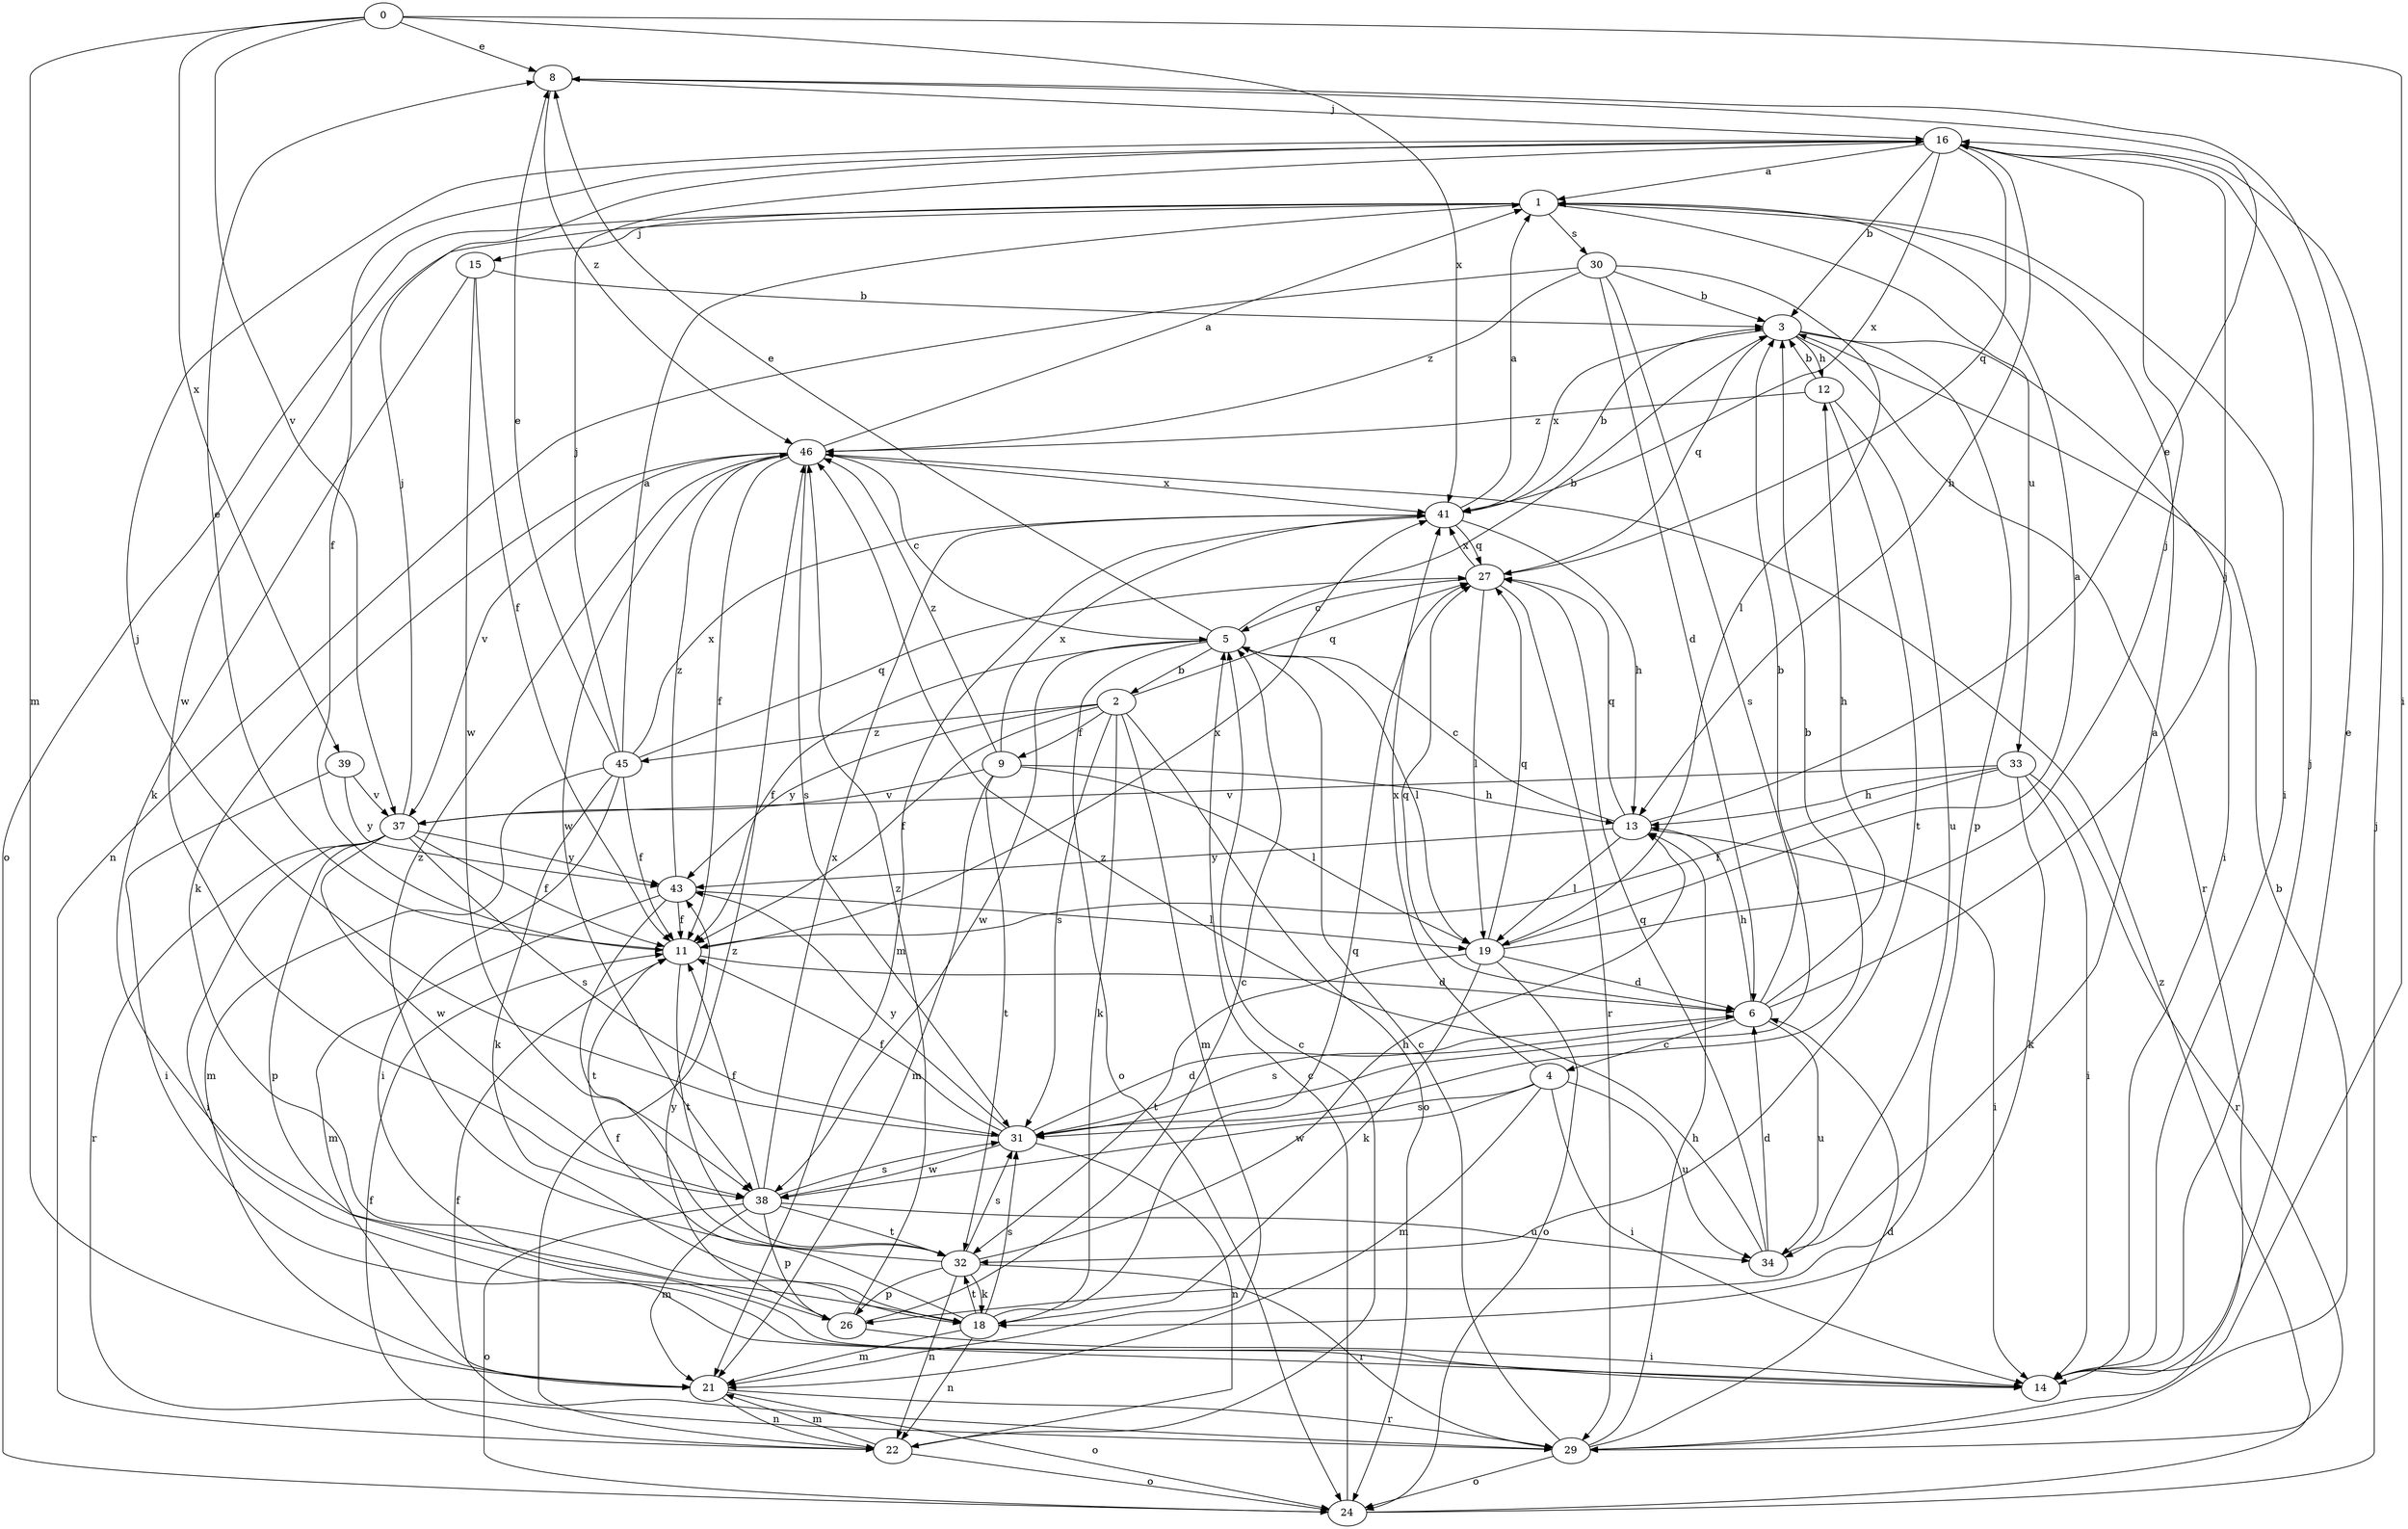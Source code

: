 strict digraph  {
0;
1;
2;
3;
4;
5;
6;
8;
9;
11;
12;
13;
14;
15;
16;
18;
19;
21;
22;
24;
26;
27;
29;
30;
31;
32;
33;
34;
37;
38;
39;
41;
43;
45;
46;
0 -> 8  [label=e];
0 -> 14  [label=i];
0 -> 21  [label=m];
0 -> 37  [label=v];
0 -> 39  [label=x];
0 -> 41  [label=x];
1 -> 14  [label=i];
1 -> 15  [label=j];
1 -> 24  [label=o];
1 -> 30  [label=s];
1 -> 33  [label=u];
1 -> 38  [label=w];
2 -> 9  [label=f];
2 -> 11  [label=f];
2 -> 18  [label=k];
2 -> 21  [label=m];
2 -> 24  [label=o];
2 -> 27  [label=q];
2 -> 31  [label=s];
2 -> 43  [label=y];
2 -> 45  [label=z];
3 -> 12  [label=h];
3 -> 14  [label=i];
3 -> 26  [label=p];
3 -> 27  [label=q];
3 -> 29  [label=r];
3 -> 41  [label=x];
4 -> 14  [label=i];
4 -> 21  [label=m];
4 -> 31  [label=s];
4 -> 34  [label=u];
4 -> 38  [label=w];
4 -> 41  [label=x];
5 -> 2  [label=b];
5 -> 3  [label=b];
5 -> 8  [label=e];
5 -> 11  [label=f];
5 -> 19  [label=l];
5 -> 24  [label=o];
5 -> 38  [label=w];
6 -> 3  [label=b];
6 -> 4  [label=c];
6 -> 12  [label=h];
6 -> 13  [label=h];
6 -> 16  [label=j];
6 -> 27  [label=q];
6 -> 31  [label=s];
6 -> 34  [label=u];
8 -> 16  [label=j];
8 -> 46  [label=z];
9 -> 13  [label=h];
9 -> 19  [label=l];
9 -> 21  [label=m];
9 -> 32  [label=t];
9 -> 37  [label=v];
9 -> 41  [label=x];
9 -> 46  [label=z];
11 -> 6  [label=d];
11 -> 8  [label=e];
11 -> 32  [label=t];
11 -> 41  [label=x];
12 -> 3  [label=b];
12 -> 32  [label=t];
12 -> 34  [label=u];
12 -> 46  [label=z];
13 -> 5  [label=c];
13 -> 8  [label=e];
13 -> 14  [label=i];
13 -> 19  [label=l];
13 -> 27  [label=q];
13 -> 43  [label=y];
14 -> 8  [label=e];
14 -> 16  [label=j];
15 -> 3  [label=b];
15 -> 11  [label=f];
15 -> 18  [label=k];
15 -> 38  [label=w];
16 -> 1  [label=a];
16 -> 3  [label=b];
16 -> 11  [label=f];
16 -> 13  [label=h];
16 -> 27  [label=q];
16 -> 41  [label=x];
18 -> 11  [label=f];
18 -> 21  [label=m];
18 -> 22  [label=n];
18 -> 27  [label=q];
18 -> 31  [label=s];
18 -> 32  [label=t];
19 -> 1  [label=a];
19 -> 6  [label=d];
19 -> 16  [label=j];
19 -> 18  [label=k];
19 -> 24  [label=o];
19 -> 27  [label=q];
19 -> 32  [label=t];
21 -> 22  [label=n];
21 -> 24  [label=o];
21 -> 29  [label=r];
22 -> 5  [label=c];
22 -> 11  [label=f];
22 -> 21  [label=m];
22 -> 24  [label=o];
22 -> 46  [label=z];
24 -> 5  [label=c];
24 -> 16  [label=j];
24 -> 46  [label=z];
26 -> 5  [label=c];
26 -> 14  [label=i];
26 -> 43  [label=y];
26 -> 46  [label=z];
27 -> 5  [label=c];
27 -> 19  [label=l];
27 -> 29  [label=r];
27 -> 41  [label=x];
29 -> 3  [label=b];
29 -> 5  [label=c];
29 -> 6  [label=d];
29 -> 11  [label=f];
29 -> 13  [label=h];
29 -> 24  [label=o];
30 -> 3  [label=b];
30 -> 6  [label=d];
30 -> 19  [label=l];
30 -> 22  [label=n];
30 -> 31  [label=s];
30 -> 46  [label=z];
31 -> 3  [label=b];
31 -> 6  [label=d];
31 -> 11  [label=f];
31 -> 16  [label=j];
31 -> 22  [label=n];
31 -> 38  [label=w];
31 -> 43  [label=y];
32 -> 13  [label=h];
32 -> 18  [label=k];
32 -> 22  [label=n];
32 -> 26  [label=p];
32 -> 29  [label=r];
32 -> 31  [label=s];
32 -> 46  [label=z];
33 -> 11  [label=f];
33 -> 13  [label=h];
33 -> 14  [label=i];
33 -> 18  [label=k];
33 -> 29  [label=r];
33 -> 37  [label=v];
34 -> 1  [label=a];
34 -> 6  [label=d];
34 -> 27  [label=q];
34 -> 46  [label=z];
37 -> 11  [label=f];
37 -> 14  [label=i];
37 -> 16  [label=j];
37 -> 26  [label=p];
37 -> 29  [label=r];
37 -> 31  [label=s];
37 -> 38  [label=w];
37 -> 43  [label=y];
38 -> 11  [label=f];
38 -> 21  [label=m];
38 -> 24  [label=o];
38 -> 26  [label=p];
38 -> 31  [label=s];
38 -> 32  [label=t];
38 -> 34  [label=u];
38 -> 41  [label=x];
39 -> 14  [label=i];
39 -> 37  [label=v];
39 -> 43  [label=y];
41 -> 1  [label=a];
41 -> 3  [label=b];
41 -> 13  [label=h];
41 -> 21  [label=m];
41 -> 27  [label=q];
43 -> 11  [label=f];
43 -> 19  [label=l];
43 -> 21  [label=m];
43 -> 32  [label=t];
43 -> 46  [label=z];
45 -> 1  [label=a];
45 -> 8  [label=e];
45 -> 11  [label=f];
45 -> 14  [label=i];
45 -> 16  [label=j];
45 -> 18  [label=k];
45 -> 21  [label=m];
45 -> 27  [label=q];
45 -> 41  [label=x];
46 -> 1  [label=a];
46 -> 5  [label=c];
46 -> 11  [label=f];
46 -> 18  [label=k];
46 -> 31  [label=s];
46 -> 37  [label=v];
46 -> 38  [label=w];
46 -> 41  [label=x];
}
